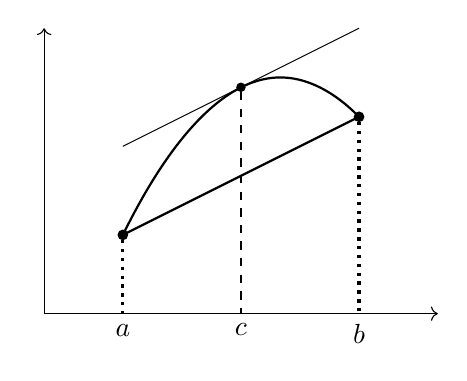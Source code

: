 \tikzset{point/.style={circle,draw=black,inner sep=0pt,minimum size=3pt}}

\begin{tikzpicture}
    \draw[thick] (1,1) node[point,fill=black] (a) {} parabola bend (3,3) (4,2.5) node[point,fill=black] (b) {};
    \draw[thick] (1,1) -- (4,2.5);
    \draw (1,1+9/8) -- (4,2.5+9/8) coordinate (topright);
    \node[point,fill=black] (c) at (2.5,2.875) {};

    \coordinate (origin) at (0,0);
    \draw[<->] (topright -| origin) -- (origin) -- (origin -| topright) -- +(1,0);
    \draw[dotted,very thick] (a) -- (a|-origin) node[below,black] {$a$};
    \draw[dotted,very thick] (b) -- (b|-origin) node[below] {$b$};
    \draw[dashed] (c) -- (c|-origin) node[below] {$c$};
\end{tikzpicture}